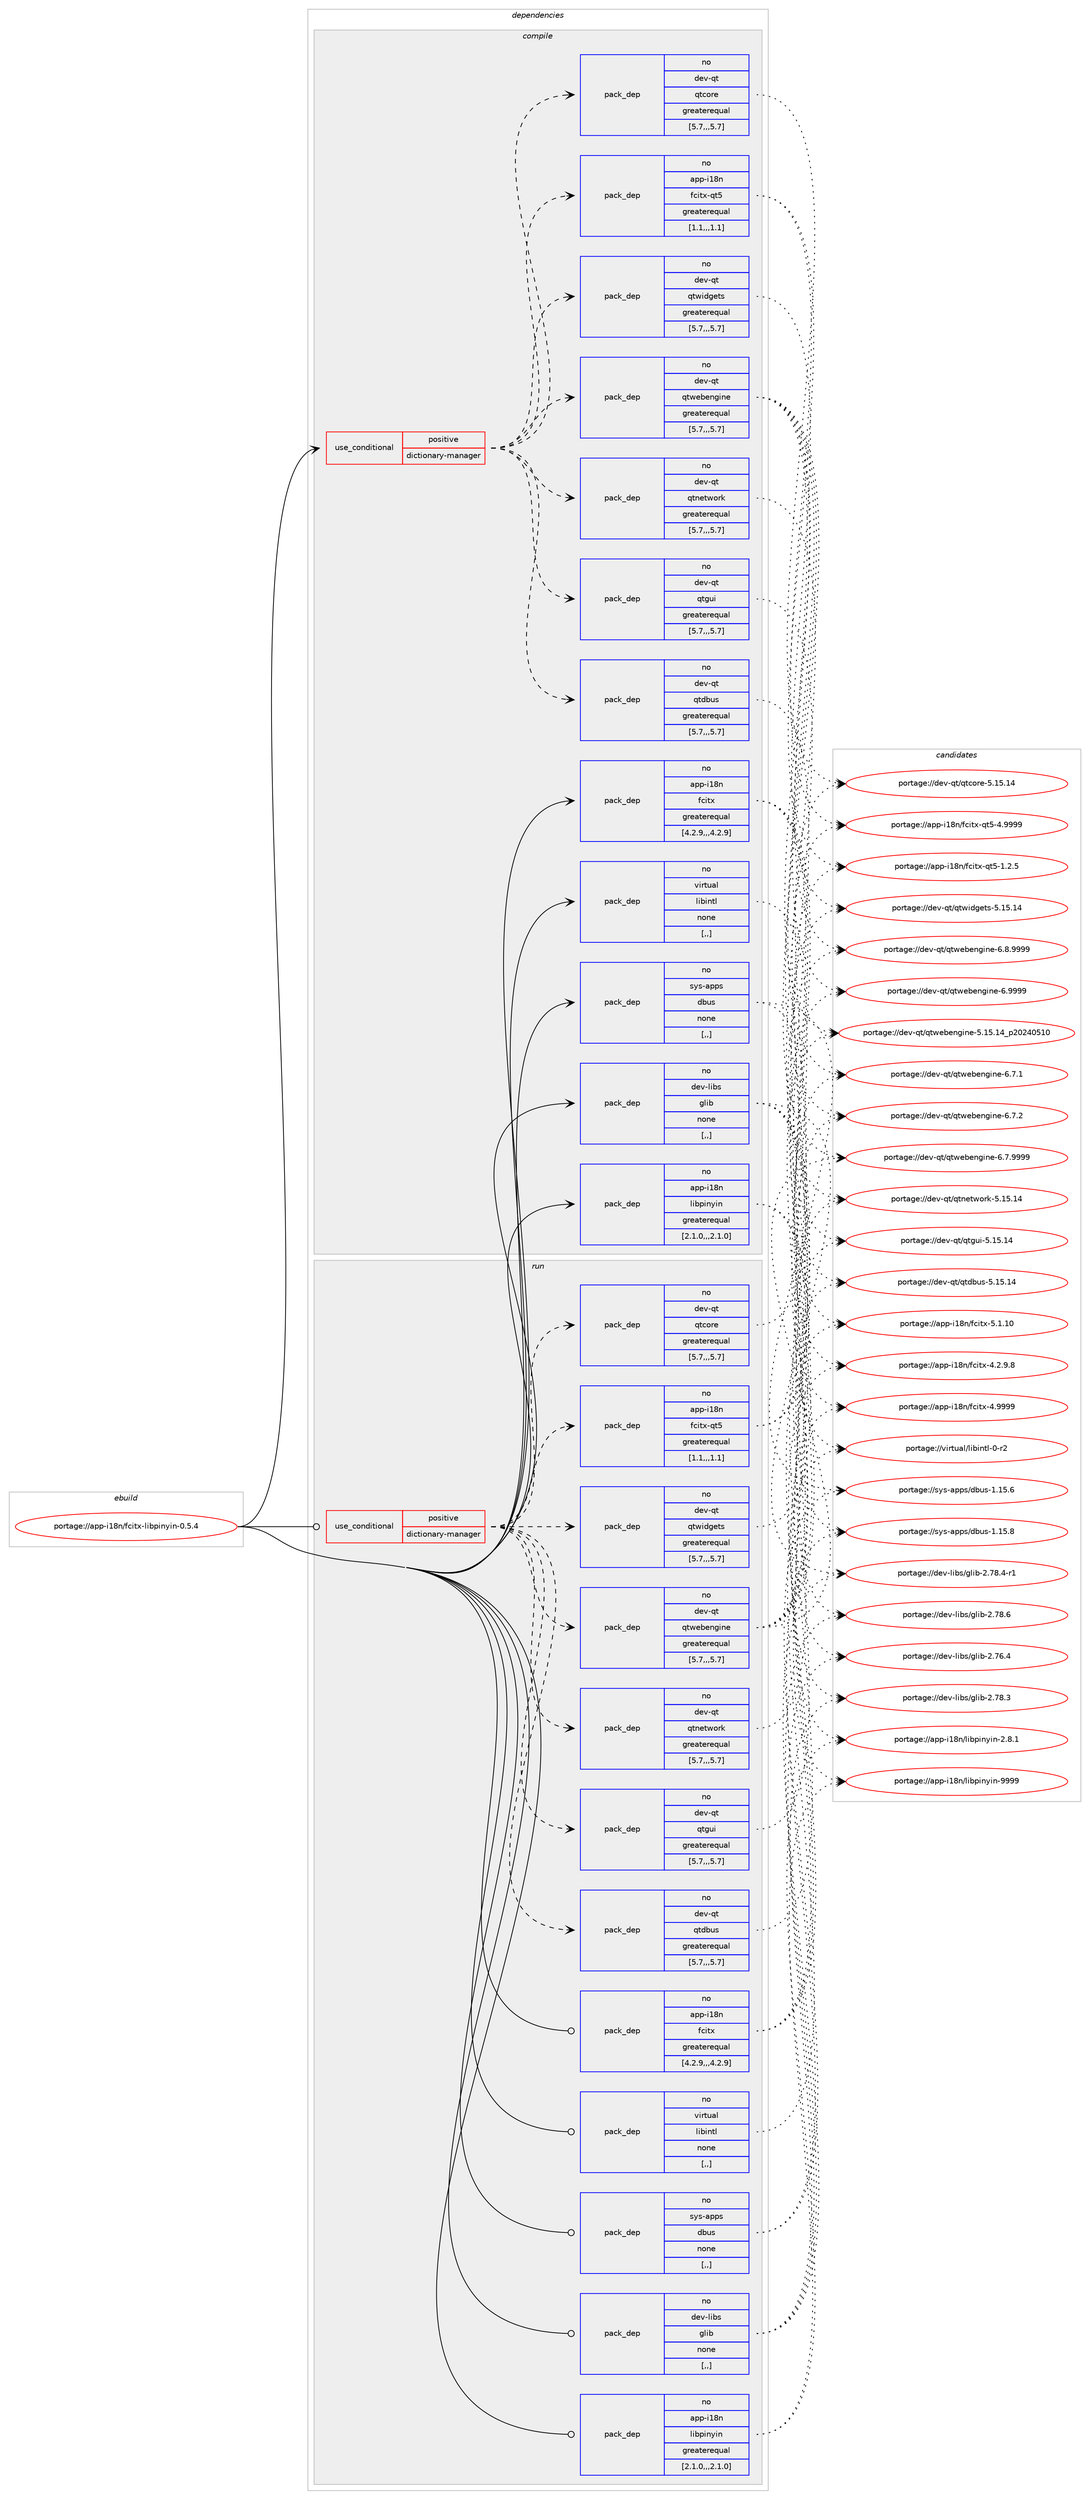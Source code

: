 digraph prolog {

# *************
# Graph options
# *************

newrank=true;
concentrate=true;
compound=true;
graph [rankdir=LR,fontname=Helvetica,fontsize=10,ranksep=1.5];#, ranksep=2.5, nodesep=0.2];
edge  [arrowhead=vee];
node  [fontname=Helvetica,fontsize=10];

# **********
# The ebuild
# **********

subgraph cluster_leftcol {
color=gray;
rank=same;
label=<<i>ebuild</i>>;
id [label="portage://app-i18n/fcitx-libpinyin-0.5.4", color=red, width=4, href="../app-i18n/fcitx-libpinyin-0.5.4.svg"];
}

# ****************
# The dependencies
# ****************

subgraph cluster_midcol {
color=gray;
label=<<i>dependencies</i>>;
subgraph cluster_compile {
fillcolor="#eeeeee";
style=filled;
label=<<i>compile</i>>;
subgraph cond10461 {
dependency35595 [label=<<TABLE BORDER="0" CELLBORDER="1" CELLSPACING="0" CELLPADDING="4"><TR><TD ROWSPAN="3" CELLPADDING="10">use_conditional</TD></TR><TR><TD>positive</TD></TR><TR><TD>dictionary-manager</TD></TR></TABLE>>, shape=none, color=red];
subgraph pack24792 {
dependency35596 [label=<<TABLE BORDER="0" CELLBORDER="1" CELLSPACING="0" CELLPADDING="4" WIDTH="220"><TR><TD ROWSPAN="6" CELLPADDING="30">pack_dep</TD></TR><TR><TD WIDTH="110">no</TD></TR><TR><TD>app-i18n</TD></TR><TR><TD>fcitx-qt5</TD></TR><TR><TD>greaterequal</TD></TR><TR><TD>[1.1,,,1.1]</TD></TR></TABLE>>, shape=none, color=blue];
}
dependency35595:e -> dependency35596:w [weight=20,style="dashed",arrowhead="vee"];
subgraph pack24793 {
dependency35597 [label=<<TABLE BORDER="0" CELLBORDER="1" CELLSPACING="0" CELLPADDING="4" WIDTH="220"><TR><TD ROWSPAN="6" CELLPADDING="30">pack_dep</TD></TR><TR><TD WIDTH="110">no</TD></TR><TR><TD>dev-qt</TD></TR><TR><TD>qtcore</TD></TR><TR><TD>greaterequal</TD></TR><TR><TD>[5.7,,,5.7]</TD></TR></TABLE>>, shape=none, color=blue];
}
dependency35595:e -> dependency35597:w [weight=20,style="dashed",arrowhead="vee"];
subgraph pack24794 {
dependency35598 [label=<<TABLE BORDER="0" CELLBORDER="1" CELLSPACING="0" CELLPADDING="4" WIDTH="220"><TR><TD ROWSPAN="6" CELLPADDING="30">pack_dep</TD></TR><TR><TD WIDTH="110">no</TD></TR><TR><TD>dev-qt</TD></TR><TR><TD>qtdbus</TD></TR><TR><TD>greaterequal</TD></TR><TR><TD>[5.7,,,5.7]</TD></TR></TABLE>>, shape=none, color=blue];
}
dependency35595:e -> dependency35598:w [weight=20,style="dashed",arrowhead="vee"];
subgraph pack24795 {
dependency35599 [label=<<TABLE BORDER="0" CELLBORDER="1" CELLSPACING="0" CELLPADDING="4" WIDTH="220"><TR><TD ROWSPAN="6" CELLPADDING="30">pack_dep</TD></TR><TR><TD WIDTH="110">no</TD></TR><TR><TD>dev-qt</TD></TR><TR><TD>qtgui</TD></TR><TR><TD>greaterequal</TD></TR><TR><TD>[5.7,,,5.7]</TD></TR></TABLE>>, shape=none, color=blue];
}
dependency35595:e -> dependency35599:w [weight=20,style="dashed",arrowhead="vee"];
subgraph pack24796 {
dependency35600 [label=<<TABLE BORDER="0" CELLBORDER="1" CELLSPACING="0" CELLPADDING="4" WIDTH="220"><TR><TD ROWSPAN="6" CELLPADDING="30">pack_dep</TD></TR><TR><TD WIDTH="110">no</TD></TR><TR><TD>dev-qt</TD></TR><TR><TD>qtnetwork</TD></TR><TR><TD>greaterequal</TD></TR><TR><TD>[5.7,,,5.7]</TD></TR></TABLE>>, shape=none, color=blue];
}
dependency35595:e -> dependency35600:w [weight=20,style="dashed",arrowhead="vee"];
subgraph pack24797 {
dependency35601 [label=<<TABLE BORDER="0" CELLBORDER="1" CELLSPACING="0" CELLPADDING="4" WIDTH="220"><TR><TD ROWSPAN="6" CELLPADDING="30">pack_dep</TD></TR><TR><TD WIDTH="110">no</TD></TR><TR><TD>dev-qt</TD></TR><TR><TD>qtwebengine</TD></TR><TR><TD>greaterequal</TD></TR><TR><TD>[5.7,,,5.7]</TD></TR></TABLE>>, shape=none, color=blue];
}
dependency35595:e -> dependency35601:w [weight=20,style="dashed",arrowhead="vee"];
subgraph pack24798 {
dependency35602 [label=<<TABLE BORDER="0" CELLBORDER="1" CELLSPACING="0" CELLPADDING="4" WIDTH="220"><TR><TD ROWSPAN="6" CELLPADDING="30">pack_dep</TD></TR><TR><TD WIDTH="110">no</TD></TR><TR><TD>dev-qt</TD></TR><TR><TD>qtwidgets</TD></TR><TR><TD>greaterequal</TD></TR><TR><TD>[5.7,,,5.7]</TD></TR></TABLE>>, shape=none, color=blue];
}
dependency35595:e -> dependency35602:w [weight=20,style="dashed",arrowhead="vee"];
}
id:e -> dependency35595:w [weight=20,style="solid",arrowhead="vee"];
subgraph pack24799 {
dependency35603 [label=<<TABLE BORDER="0" CELLBORDER="1" CELLSPACING="0" CELLPADDING="4" WIDTH="220"><TR><TD ROWSPAN="6" CELLPADDING="30">pack_dep</TD></TR><TR><TD WIDTH="110">no</TD></TR><TR><TD>app-i18n</TD></TR><TR><TD>fcitx</TD></TR><TR><TD>greaterequal</TD></TR><TR><TD>[4.2.9,,,4.2.9]</TD></TR></TABLE>>, shape=none, color=blue];
}
id:e -> dependency35603:w [weight=20,style="solid",arrowhead="vee"];
subgraph pack24800 {
dependency35604 [label=<<TABLE BORDER="0" CELLBORDER="1" CELLSPACING="0" CELLPADDING="4" WIDTH="220"><TR><TD ROWSPAN="6" CELLPADDING="30">pack_dep</TD></TR><TR><TD WIDTH="110">no</TD></TR><TR><TD>app-i18n</TD></TR><TR><TD>libpinyin</TD></TR><TR><TD>greaterequal</TD></TR><TR><TD>[2.1.0,,,2.1.0]</TD></TR></TABLE>>, shape=none, color=blue];
}
id:e -> dependency35604:w [weight=20,style="solid",arrowhead="vee"];
subgraph pack24801 {
dependency35605 [label=<<TABLE BORDER="0" CELLBORDER="1" CELLSPACING="0" CELLPADDING="4" WIDTH="220"><TR><TD ROWSPAN="6" CELLPADDING="30">pack_dep</TD></TR><TR><TD WIDTH="110">no</TD></TR><TR><TD>dev-libs</TD></TR><TR><TD>glib</TD></TR><TR><TD>none</TD></TR><TR><TD>[,,]</TD></TR></TABLE>>, shape=none, color=blue];
}
id:e -> dependency35605:w [weight=20,style="solid",arrowhead="vee"];
subgraph pack24802 {
dependency35606 [label=<<TABLE BORDER="0" CELLBORDER="1" CELLSPACING="0" CELLPADDING="4" WIDTH="220"><TR><TD ROWSPAN="6" CELLPADDING="30">pack_dep</TD></TR><TR><TD WIDTH="110">no</TD></TR><TR><TD>sys-apps</TD></TR><TR><TD>dbus</TD></TR><TR><TD>none</TD></TR><TR><TD>[,,]</TD></TR></TABLE>>, shape=none, color=blue];
}
id:e -> dependency35606:w [weight=20,style="solid",arrowhead="vee"];
subgraph pack24803 {
dependency35607 [label=<<TABLE BORDER="0" CELLBORDER="1" CELLSPACING="0" CELLPADDING="4" WIDTH="220"><TR><TD ROWSPAN="6" CELLPADDING="30">pack_dep</TD></TR><TR><TD WIDTH="110">no</TD></TR><TR><TD>virtual</TD></TR><TR><TD>libintl</TD></TR><TR><TD>none</TD></TR><TR><TD>[,,]</TD></TR></TABLE>>, shape=none, color=blue];
}
id:e -> dependency35607:w [weight=20,style="solid",arrowhead="vee"];
}
subgraph cluster_compileandrun {
fillcolor="#eeeeee";
style=filled;
label=<<i>compile and run</i>>;
}
subgraph cluster_run {
fillcolor="#eeeeee";
style=filled;
label=<<i>run</i>>;
subgraph cond10462 {
dependency35608 [label=<<TABLE BORDER="0" CELLBORDER="1" CELLSPACING="0" CELLPADDING="4"><TR><TD ROWSPAN="3" CELLPADDING="10">use_conditional</TD></TR><TR><TD>positive</TD></TR><TR><TD>dictionary-manager</TD></TR></TABLE>>, shape=none, color=red];
subgraph pack24804 {
dependency35609 [label=<<TABLE BORDER="0" CELLBORDER="1" CELLSPACING="0" CELLPADDING="4" WIDTH="220"><TR><TD ROWSPAN="6" CELLPADDING="30">pack_dep</TD></TR><TR><TD WIDTH="110">no</TD></TR><TR><TD>app-i18n</TD></TR><TR><TD>fcitx-qt5</TD></TR><TR><TD>greaterequal</TD></TR><TR><TD>[1.1,,,1.1]</TD></TR></TABLE>>, shape=none, color=blue];
}
dependency35608:e -> dependency35609:w [weight=20,style="dashed",arrowhead="vee"];
subgraph pack24805 {
dependency35610 [label=<<TABLE BORDER="0" CELLBORDER="1" CELLSPACING="0" CELLPADDING="4" WIDTH="220"><TR><TD ROWSPAN="6" CELLPADDING="30">pack_dep</TD></TR><TR><TD WIDTH="110">no</TD></TR><TR><TD>dev-qt</TD></TR><TR><TD>qtcore</TD></TR><TR><TD>greaterequal</TD></TR><TR><TD>[5.7,,,5.7]</TD></TR></TABLE>>, shape=none, color=blue];
}
dependency35608:e -> dependency35610:w [weight=20,style="dashed",arrowhead="vee"];
subgraph pack24806 {
dependency35611 [label=<<TABLE BORDER="0" CELLBORDER="1" CELLSPACING="0" CELLPADDING="4" WIDTH="220"><TR><TD ROWSPAN="6" CELLPADDING="30">pack_dep</TD></TR><TR><TD WIDTH="110">no</TD></TR><TR><TD>dev-qt</TD></TR><TR><TD>qtdbus</TD></TR><TR><TD>greaterequal</TD></TR><TR><TD>[5.7,,,5.7]</TD></TR></TABLE>>, shape=none, color=blue];
}
dependency35608:e -> dependency35611:w [weight=20,style="dashed",arrowhead="vee"];
subgraph pack24807 {
dependency35612 [label=<<TABLE BORDER="0" CELLBORDER="1" CELLSPACING="0" CELLPADDING="4" WIDTH="220"><TR><TD ROWSPAN="6" CELLPADDING="30">pack_dep</TD></TR><TR><TD WIDTH="110">no</TD></TR><TR><TD>dev-qt</TD></TR><TR><TD>qtgui</TD></TR><TR><TD>greaterequal</TD></TR><TR><TD>[5.7,,,5.7]</TD></TR></TABLE>>, shape=none, color=blue];
}
dependency35608:e -> dependency35612:w [weight=20,style="dashed",arrowhead="vee"];
subgraph pack24808 {
dependency35613 [label=<<TABLE BORDER="0" CELLBORDER="1" CELLSPACING="0" CELLPADDING="4" WIDTH="220"><TR><TD ROWSPAN="6" CELLPADDING="30">pack_dep</TD></TR><TR><TD WIDTH="110">no</TD></TR><TR><TD>dev-qt</TD></TR><TR><TD>qtnetwork</TD></TR><TR><TD>greaterequal</TD></TR><TR><TD>[5.7,,,5.7]</TD></TR></TABLE>>, shape=none, color=blue];
}
dependency35608:e -> dependency35613:w [weight=20,style="dashed",arrowhead="vee"];
subgraph pack24809 {
dependency35614 [label=<<TABLE BORDER="0" CELLBORDER="1" CELLSPACING="0" CELLPADDING="4" WIDTH="220"><TR><TD ROWSPAN="6" CELLPADDING="30">pack_dep</TD></TR><TR><TD WIDTH="110">no</TD></TR><TR><TD>dev-qt</TD></TR><TR><TD>qtwebengine</TD></TR><TR><TD>greaterequal</TD></TR><TR><TD>[5.7,,,5.7]</TD></TR></TABLE>>, shape=none, color=blue];
}
dependency35608:e -> dependency35614:w [weight=20,style="dashed",arrowhead="vee"];
subgraph pack24810 {
dependency35615 [label=<<TABLE BORDER="0" CELLBORDER="1" CELLSPACING="0" CELLPADDING="4" WIDTH="220"><TR><TD ROWSPAN="6" CELLPADDING="30">pack_dep</TD></TR><TR><TD WIDTH="110">no</TD></TR><TR><TD>dev-qt</TD></TR><TR><TD>qtwidgets</TD></TR><TR><TD>greaterequal</TD></TR><TR><TD>[5.7,,,5.7]</TD></TR></TABLE>>, shape=none, color=blue];
}
dependency35608:e -> dependency35615:w [weight=20,style="dashed",arrowhead="vee"];
}
id:e -> dependency35608:w [weight=20,style="solid",arrowhead="odot"];
subgraph pack24811 {
dependency35616 [label=<<TABLE BORDER="0" CELLBORDER="1" CELLSPACING="0" CELLPADDING="4" WIDTH="220"><TR><TD ROWSPAN="6" CELLPADDING="30">pack_dep</TD></TR><TR><TD WIDTH="110">no</TD></TR><TR><TD>app-i18n</TD></TR><TR><TD>fcitx</TD></TR><TR><TD>greaterequal</TD></TR><TR><TD>[4.2.9,,,4.2.9]</TD></TR></TABLE>>, shape=none, color=blue];
}
id:e -> dependency35616:w [weight=20,style="solid",arrowhead="odot"];
subgraph pack24812 {
dependency35617 [label=<<TABLE BORDER="0" CELLBORDER="1" CELLSPACING="0" CELLPADDING="4" WIDTH="220"><TR><TD ROWSPAN="6" CELLPADDING="30">pack_dep</TD></TR><TR><TD WIDTH="110">no</TD></TR><TR><TD>app-i18n</TD></TR><TR><TD>libpinyin</TD></TR><TR><TD>greaterequal</TD></TR><TR><TD>[2.1.0,,,2.1.0]</TD></TR></TABLE>>, shape=none, color=blue];
}
id:e -> dependency35617:w [weight=20,style="solid",arrowhead="odot"];
subgraph pack24813 {
dependency35618 [label=<<TABLE BORDER="0" CELLBORDER="1" CELLSPACING="0" CELLPADDING="4" WIDTH="220"><TR><TD ROWSPAN="6" CELLPADDING="30">pack_dep</TD></TR><TR><TD WIDTH="110">no</TD></TR><TR><TD>dev-libs</TD></TR><TR><TD>glib</TD></TR><TR><TD>none</TD></TR><TR><TD>[,,]</TD></TR></TABLE>>, shape=none, color=blue];
}
id:e -> dependency35618:w [weight=20,style="solid",arrowhead="odot"];
subgraph pack24814 {
dependency35619 [label=<<TABLE BORDER="0" CELLBORDER="1" CELLSPACING="0" CELLPADDING="4" WIDTH="220"><TR><TD ROWSPAN="6" CELLPADDING="30">pack_dep</TD></TR><TR><TD WIDTH="110">no</TD></TR><TR><TD>sys-apps</TD></TR><TR><TD>dbus</TD></TR><TR><TD>none</TD></TR><TR><TD>[,,]</TD></TR></TABLE>>, shape=none, color=blue];
}
id:e -> dependency35619:w [weight=20,style="solid",arrowhead="odot"];
subgraph pack24815 {
dependency35620 [label=<<TABLE BORDER="0" CELLBORDER="1" CELLSPACING="0" CELLPADDING="4" WIDTH="220"><TR><TD ROWSPAN="6" CELLPADDING="30">pack_dep</TD></TR><TR><TD WIDTH="110">no</TD></TR><TR><TD>virtual</TD></TR><TR><TD>libintl</TD></TR><TR><TD>none</TD></TR><TR><TD>[,,]</TD></TR></TABLE>>, shape=none, color=blue];
}
id:e -> dependency35620:w [weight=20,style="solid",arrowhead="odot"];
}
}

# **************
# The candidates
# **************

subgraph cluster_choices {
rank=same;
color=gray;
label=<<i>candidates</i>>;

subgraph choice24792 {
color=black;
nodesep=1;
choice9711211245105495611047102991051161204511311653454946504653 [label="portage://app-i18n/fcitx-qt5-1.2.5", color=red, width=4,href="../app-i18n/fcitx-qt5-1.2.5.svg"];
choice971121124510549561104710299105116120451131165345524657575757 [label="portage://app-i18n/fcitx-qt5-4.9999", color=red, width=4,href="../app-i18n/fcitx-qt5-4.9999.svg"];
dependency35596:e -> choice9711211245105495611047102991051161204511311653454946504653:w [style=dotted,weight="100"];
dependency35596:e -> choice971121124510549561104710299105116120451131165345524657575757:w [style=dotted,weight="100"];
}
subgraph choice24793 {
color=black;
nodesep=1;
choice1001011184511311647113116991111141014553464953464952 [label="portage://dev-qt/qtcore-5.15.14", color=red, width=4,href="../dev-qt/qtcore-5.15.14.svg"];
dependency35597:e -> choice1001011184511311647113116991111141014553464953464952:w [style=dotted,weight="100"];
}
subgraph choice24794 {
color=black;
nodesep=1;
choice1001011184511311647113116100981171154553464953464952 [label="portage://dev-qt/qtdbus-5.15.14", color=red, width=4,href="../dev-qt/qtdbus-5.15.14.svg"];
dependency35598:e -> choice1001011184511311647113116100981171154553464953464952:w [style=dotted,weight="100"];
}
subgraph choice24795 {
color=black;
nodesep=1;
choice10010111845113116471131161031171054553464953464952 [label="portage://dev-qt/qtgui-5.15.14", color=red, width=4,href="../dev-qt/qtgui-5.15.14.svg"];
dependency35599:e -> choice10010111845113116471131161031171054553464953464952:w [style=dotted,weight="100"];
}
subgraph choice24796 {
color=black;
nodesep=1;
choice10010111845113116471131161101011161191111141074553464953464952 [label="portage://dev-qt/qtnetwork-5.15.14", color=red, width=4,href="../dev-qt/qtnetwork-5.15.14.svg"];
dependency35600:e -> choice10010111845113116471131161101011161191111141074553464953464952:w [style=dotted,weight="100"];
}
subgraph choice24797 {
color=black;
nodesep=1;
choice1001011184511311647113116119101981011101031051101014553464953464952951125048505248534948 [label="portage://dev-qt/qtwebengine-5.15.14_p20240510", color=red, width=4,href="../dev-qt/qtwebengine-5.15.14_p20240510.svg"];
choice100101118451131164711311611910198101110103105110101455446554649 [label="portage://dev-qt/qtwebengine-6.7.1", color=red, width=4,href="../dev-qt/qtwebengine-6.7.1.svg"];
choice100101118451131164711311611910198101110103105110101455446554650 [label="portage://dev-qt/qtwebengine-6.7.2", color=red, width=4,href="../dev-qt/qtwebengine-6.7.2.svg"];
choice100101118451131164711311611910198101110103105110101455446554657575757 [label="portage://dev-qt/qtwebengine-6.7.9999", color=red, width=4,href="../dev-qt/qtwebengine-6.7.9999.svg"];
choice100101118451131164711311611910198101110103105110101455446564657575757 [label="portage://dev-qt/qtwebengine-6.8.9999", color=red, width=4,href="../dev-qt/qtwebengine-6.8.9999.svg"];
choice10010111845113116471131161191019810111010310511010145544657575757 [label="portage://dev-qt/qtwebengine-6.9999", color=red, width=4,href="../dev-qt/qtwebengine-6.9999.svg"];
dependency35601:e -> choice1001011184511311647113116119101981011101031051101014553464953464952951125048505248534948:w [style=dotted,weight="100"];
dependency35601:e -> choice100101118451131164711311611910198101110103105110101455446554649:w [style=dotted,weight="100"];
dependency35601:e -> choice100101118451131164711311611910198101110103105110101455446554650:w [style=dotted,weight="100"];
dependency35601:e -> choice100101118451131164711311611910198101110103105110101455446554657575757:w [style=dotted,weight="100"];
dependency35601:e -> choice100101118451131164711311611910198101110103105110101455446564657575757:w [style=dotted,weight="100"];
dependency35601:e -> choice10010111845113116471131161191019810111010310511010145544657575757:w [style=dotted,weight="100"];
}
subgraph choice24798 {
color=black;
nodesep=1;
choice10010111845113116471131161191051001031011161154553464953464952 [label="portage://dev-qt/qtwidgets-5.15.14", color=red, width=4,href="../dev-qt/qtwidgets-5.15.14.svg"];
dependency35602:e -> choice10010111845113116471131161191051001031011161154553464953464952:w [style=dotted,weight="100"];
}
subgraph choice24799 {
color=black;
nodesep=1;
choice9711211245105495611047102991051161204552465046574656 [label="portage://app-i18n/fcitx-4.2.9.8", color=red, width=4,href="../app-i18n/fcitx-4.2.9.8.svg"];
choice97112112451054956110471029910511612045524657575757 [label="portage://app-i18n/fcitx-4.9999", color=red, width=4,href="../app-i18n/fcitx-4.9999.svg"];
choice97112112451054956110471029910511612045534649464948 [label="portage://app-i18n/fcitx-5.1.10", color=red, width=4,href="../app-i18n/fcitx-5.1.10.svg"];
dependency35603:e -> choice9711211245105495611047102991051161204552465046574656:w [style=dotted,weight="100"];
dependency35603:e -> choice97112112451054956110471029910511612045524657575757:w [style=dotted,weight="100"];
dependency35603:e -> choice97112112451054956110471029910511612045534649464948:w [style=dotted,weight="100"];
}
subgraph choice24800 {
color=black;
nodesep=1;
choice971121124510549561104710810598112105110121105110455046564649 [label="portage://app-i18n/libpinyin-2.8.1", color=red, width=4,href="../app-i18n/libpinyin-2.8.1.svg"];
choice9711211245105495611047108105981121051101211051104557575757 [label="portage://app-i18n/libpinyin-9999", color=red, width=4,href="../app-i18n/libpinyin-9999.svg"];
dependency35604:e -> choice971121124510549561104710810598112105110121105110455046564649:w [style=dotted,weight="100"];
dependency35604:e -> choice9711211245105495611047108105981121051101211051104557575757:w [style=dotted,weight="100"];
}
subgraph choice24801 {
color=black;
nodesep=1;
choice1001011184510810598115471031081059845504655544652 [label="portage://dev-libs/glib-2.76.4", color=red, width=4,href="../dev-libs/glib-2.76.4.svg"];
choice1001011184510810598115471031081059845504655564651 [label="portage://dev-libs/glib-2.78.3", color=red, width=4,href="../dev-libs/glib-2.78.3.svg"];
choice10010111845108105981154710310810598455046555646524511449 [label="portage://dev-libs/glib-2.78.4-r1", color=red, width=4,href="../dev-libs/glib-2.78.4-r1.svg"];
choice1001011184510810598115471031081059845504655564654 [label="portage://dev-libs/glib-2.78.6", color=red, width=4,href="../dev-libs/glib-2.78.6.svg"];
dependency35605:e -> choice1001011184510810598115471031081059845504655544652:w [style=dotted,weight="100"];
dependency35605:e -> choice1001011184510810598115471031081059845504655564651:w [style=dotted,weight="100"];
dependency35605:e -> choice10010111845108105981154710310810598455046555646524511449:w [style=dotted,weight="100"];
dependency35605:e -> choice1001011184510810598115471031081059845504655564654:w [style=dotted,weight="100"];
}
subgraph choice24802 {
color=black;
nodesep=1;
choice1151211154597112112115471009811711545494649534654 [label="portage://sys-apps/dbus-1.15.6", color=red, width=4,href="../sys-apps/dbus-1.15.6.svg"];
choice1151211154597112112115471009811711545494649534656 [label="portage://sys-apps/dbus-1.15.8", color=red, width=4,href="../sys-apps/dbus-1.15.8.svg"];
dependency35606:e -> choice1151211154597112112115471009811711545494649534654:w [style=dotted,weight="100"];
dependency35606:e -> choice1151211154597112112115471009811711545494649534656:w [style=dotted,weight="100"];
}
subgraph choice24803 {
color=black;
nodesep=1;
choice11810511411611797108471081059810511011610845484511450 [label="portage://virtual/libintl-0-r2", color=red, width=4,href="../virtual/libintl-0-r2.svg"];
dependency35607:e -> choice11810511411611797108471081059810511011610845484511450:w [style=dotted,weight="100"];
}
subgraph choice24804 {
color=black;
nodesep=1;
choice9711211245105495611047102991051161204511311653454946504653 [label="portage://app-i18n/fcitx-qt5-1.2.5", color=red, width=4,href="../app-i18n/fcitx-qt5-1.2.5.svg"];
choice971121124510549561104710299105116120451131165345524657575757 [label="portage://app-i18n/fcitx-qt5-4.9999", color=red, width=4,href="../app-i18n/fcitx-qt5-4.9999.svg"];
dependency35609:e -> choice9711211245105495611047102991051161204511311653454946504653:w [style=dotted,weight="100"];
dependency35609:e -> choice971121124510549561104710299105116120451131165345524657575757:w [style=dotted,weight="100"];
}
subgraph choice24805 {
color=black;
nodesep=1;
choice1001011184511311647113116991111141014553464953464952 [label="portage://dev-qt/qtcore-5.15.14", color=red, width=4,href="../dev-qt/qtcore-5.15.14.svg"];
dependency35610:e -> choice1001011184511311647113116991111141014553464953464952:w [style=dotted,weight="100"];
}
subgraph choice24806 {
color=black;
nodesep=1;
choice1001011184511311647113116100981171154553464953464952 [label="portage://dev-qt/qtdbus-5.15.14", color=red, width=4,href="../dev-qt/qtdbus-5.15.14.svg"];
dependency35611:e -> choice1001011184511311647113116100981171154553464953464952:w [style=dotted,weight="100"];
}
subgraph choice24807 {
color=black;
nodesep=1;
choice10010111845113116471131161031171054553464953464952 [label="portage://dev-qt/qtgui-5.15.14", color=red, width=4,href="../dev-qt/qtgui-5.15.14.svg"];
dependency35612:e -> choice10010111845113116471131161031171054553464953464952:w [style=dotted,weight="100"];
}
subgraph choice24808 {
color=black;
nodesep=1;
choice10010111845113116471131161101011161191111141074553464953464952 [label="portage://dev-qt/qtnetwork-5.15.14", color=red, width=4,href="../dev-qt/qtnetwork-5.15.14.svg"];
dependency35613:e -> choice10010111845113116471131161101011161191111141074553464953464952:w [style=dotted,weight="100"];
}
subgraph choice24809 {
color=black;
nodesep=1;
choice1001011184511311647113116119101981011101031051101014553464953464952951125048505248534948 [label="portage://dev-qt/qtwebengine-5.15.14_p20240510", color=red, width=4,href="../dev-qt/qtwebengine-5.15.14_p20240510.svg"];
choice100101118451131164711311611910198101110103105110101455446554649 [label="portage://dev-qt/qtwebengine-6.7.1", color=red, width=4,href="../dev-qt/qtwebengine-6.7.1.svg"];
choice100101118451131164711311611910198101110103105110101455446554650 [label="portage://dev-qt/qtwebengine-6.7.2", color=red, width=4,href="../dev-qt/qtwebengine-6.7.2.svg"];
choice100101118451131164711311611910198101110103105110101455446554657575757 [label="portage://dev-qt/qtwebengine-6.7.9999", color=red, width=4,href="../dev-qt/qtwebengine-6.7.9999.svg"];
choice100101118451131164711311611910198101110103105110101455446564657575757 [label="portage://dev-qt/qtwebengine-6.8.9999", color=red, width=4,href="../dev-qt/qtwebengine-6.8.9999.svg"];
choice10010111845113116471131161191019810111010310511010145544657575757 [label="portage://dev-qt/qtwebengine-6.9999", color=red, width=4,href="../dev-qt/qtwebengine-6.9999.svg"];
dependency35614:e -> choice1001011184511311647113116119101981011101031051101014553464953464952951125048505248534948:w [style=dotted,weight="100"];
dependency35614:e -> choice100101118451131164711311611910198101110103105110101455446554649:w [style=dotted,weight="100"];
dependency35614:e -> choice100101118451131164711311611910198101110103105110101455446554650:w [style=dotted,weight="100"];
dependency35614:e -> choice100101118451131164711311611910198101110103105110101455446554657575757:w [style=dotted,weight="100"];
dependency35614:e -> choice100101118451131164711311611910198101110103105110101455446564657575757:w [style=dotted,weight="100"];
dependency35614:e -> choice10010111845113116471131161191019810111010310511010145544657575757:w [style=dotted,weight="100"];
}
subgraph choice24810 {
color=black;
nodesep=1;
choice10010111845113116471131161191051001031011161154553464953464952 [label="portage://dev-qt/qtwidgets-5.15.14", color=red, width=4,href="../dev-qt/qtwidgets-5.15.14.svg"];
dependency35615:e -> choice10010111845113116471131161191051001031011161154553464953464952:w [style=dotted,weight="100"];
}
subgraph choice24811 {
color=black;
nodesep=1;
choice9711211245105495611047102991051161204552465046574656 [label="portage://app-i18n/fcitx-4.2.9.8", color=red, width=4,href="../app-i18n/fcitx-4.2.9.8.svg"];
choice97112112451054956110471029910511612045524657575757 [label="portage://app-i18n/fcitx-4.9999", color=red, width=4,href="../app-i18n/fcitx-4.9999.svg"];
choice97112112451054956110471029910511612045534649464948 [label="portage://app-i18n/fcitx-5.1.10", color=red, width=4,href="../app-i18n/fcitx-5.1.10.svg"];
dependency35616:e -> choice9711211245105495611047102991051161204552465046574656:w [style=dotted,weight="100"];
dependency35616:e -> choice97112112451054956110471029910511612045524657575757:w [style=dotted,weight="100"];
dependency35616:e -> choice97112112451054956110471029910511612045534649464948:w [style=dotted,weight="100"];
}
subgraph choice24812 {
color=black;
nodesep=1;
choice971121124510549561104710810598112105110121105110455046564649 [label="portage://app-i18n/libpinyin-2.8.1", color=red, width=4,href="../app-i18n/libpinyin-2.8.1.svg"];
choice9711211245105495611047108105981121051101211051104557575757 [label="portage://app-i18n/libpinyin-9999", color=red, width=4,href="../app-i18n/libpinyin-9999.svg"];
dependency35617:e -> choice971121124510549561104710810598112105110121105110455046564649:w [style=dotted,weight="100"];
dependency35617:e -> choice9711211245105495611047108105981121051101211051104557575757:w [style=dotted,weight="100"];
}
subgraph choice24813 {
color=black;
nodesep=1;
choice1001011184510810598115471031081059845504655544652 [label="portage://dev-libs/glib-2.76.4", color=red, width=4,href="../dev-libs/glib-2.76.4.svg"];
choice1001011184510810598115471031081059845504655564651 [label="portage://dev-libs/glib-2.78.3", color=red, width=4,href="../dev-libs/glib-2.78.3.svg"];
choice10010111845108105981154710310810598455046555646524511449 [label="portage://dev-libs/glib-2.78.4-r1", color=red, width=4,href="../dev-libs/glib-2.78.4-r1.svg"];
choice1001011184510810598115471031081059845504655564654 [label="portage://dev-libs/glib-2.78.6", color=red, width=4,href="../dev-libs/glib-2.78.6.svg"];
dependency35618:e -> choice1001011184510810598115471031081059845504655544652:w [style=dotted,weight="100"];
dependency35618:e -> choice1001011184510810598115471031081059845504655564651:w [style=dotted,weight="100"];
dependency35618:e -> choice10010111845108105981154710310810598455046555646524511449:w [style=dotted,weight="100"];
dependency35618:e -> choice1001011184510810598115471031081059845504655564654:w [style=dotted,weight="100"];
}
subgraph choice24814 {
color=black;
nodesep=1;
choice1151211154597112112115471009811711545494649534654 [label="portage://sys-apps/dbus-1.15.6", color=red, width=4,href="../sys-apps/dbus-1.15.6.svg"];
choice1151211154597112112115471009811711545494649534656 [label="portage://sys-apps/dbus-1.15.8", color=red, width=4,href="../sys-apps/dbus-1.15.8.svg"];
dependency35619:e -> choice1151211154597112112115471009811711545494649534654:w [style=dotted,weight="100"];
dependency35619:e -> choice1151211154597112112115471009811711545494649534656:w [style=dotted,weight="100"];
}
subgraph choice24815 {
color=black;
nodesep=1;
choice11810511411611797108471081059810511011610845484511450 [label="portage://virtual/libintl-0-r2", color=red, width=4,href="../virtual/libintl-0-r2.svg"];
dependency35620:e -> choice11810511411611797108471081059810511011610845484511450:w [style=dotted,weight="100"];
}
}

}
